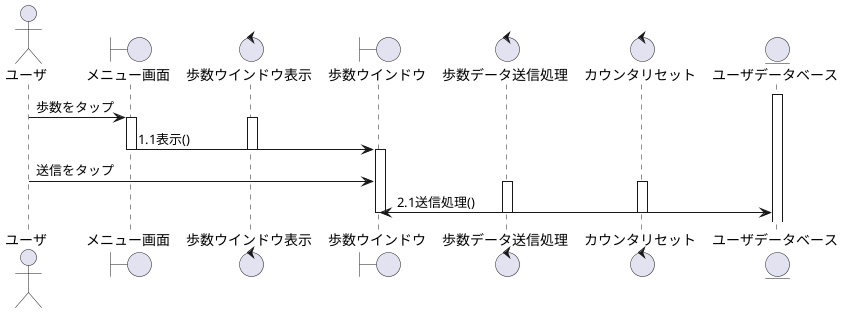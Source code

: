 @startuml 歩数画面
actor ユーザ as u
boundary メニュー画面 as a
control 歩数ウインドウ表示 as b
boundary 歩数ウインドウ as c
control 歩数データ送信処理 as d
control カウンタリセット as e
entity ユーザデータベース as f


activate f
u -> a:歩数をタップ
activate a
activate b
a -> c:1.1表示()
deactivate a
deactivate b
activate c
u -> c:送信をタップ
activate d
activate e
c <-> f:2.1送信処理()
deactivate e
deactivate d
deactivate c
@enduml 